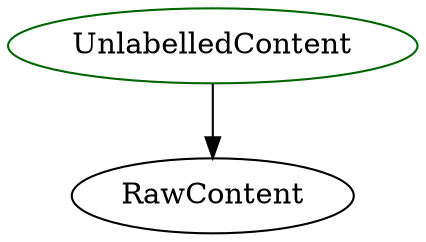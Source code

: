 digraph unlabelledcontent{
UnlabelledContent -> RawContent;
UnlabelledContent	[shape=oval, color=darkgreen, label="UnlabelledContent"];
}
